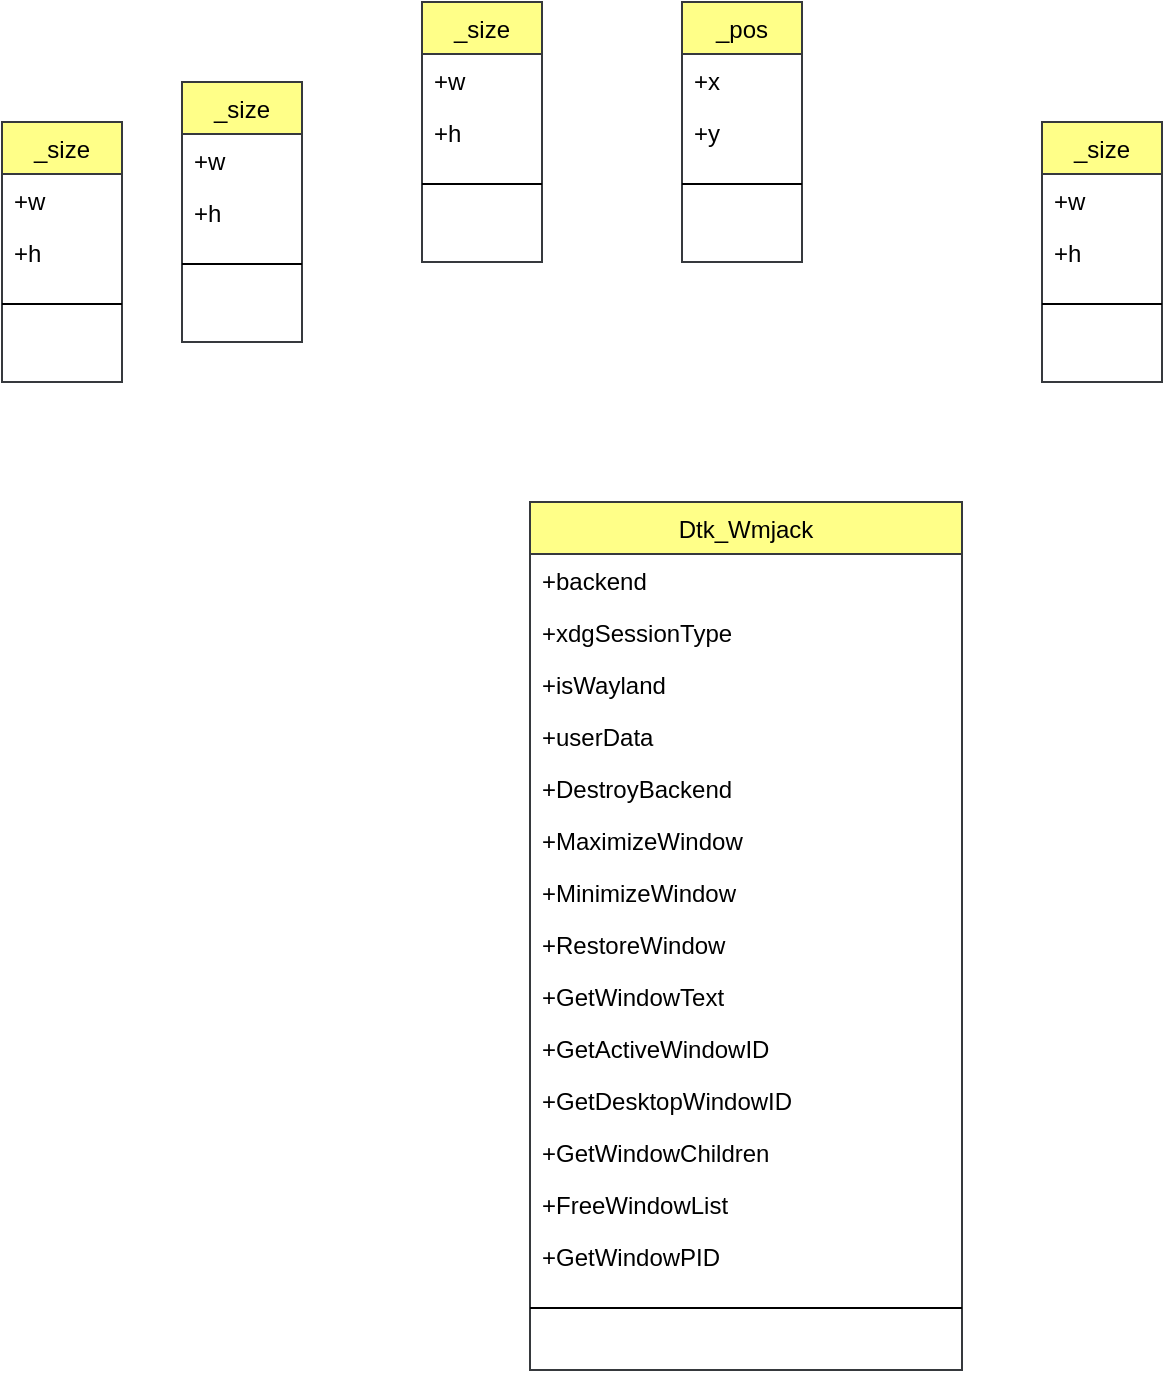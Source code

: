 <mxfile version="22.0.6" type="github">
  <diagram id="C5RBs43oDa-KdzZeNtuy" name="Page-1">
    <mxGraphModel dx="1226" dy="660" grid="1" gridSize="10" guides="1" tooltips="1" connect="1" arrows="1" fold="1" page="1" pageScale="1" pageWidth="827" pageHeight="1169" math="0" shadow="0">
      <root>
        <mxCell id="WIyWlLk6GJQsqaUBKTNV-0" />
        <mxCell id="WIyWlLk6GJQsqaUBKTNV-1" parent="WIyWlLk6GJQsqaUBKTNV-0" />
        <mxCell id="4vEm42dWZ1i-WviuJCT0-115" value="_size" style="swimlane;fontStyle=0;align=center;verticalAlign=top;childLayout=stackLayout;horizontal=1;startSize=26;horizontalStack=0;resizeParent=1;resizeLast=0;collapsible=1;marginBottom=0;rounded=0;shadow=0;strokeWidth=1;fillColor=#ffff88;strokeColor=#36393d;" vertex="1" parent="WIyWlLk6GJQsqaUBKTNV-1">
          <mxGeometry x="300" y="300" width="60" height="130" as="geometry">
            <mxRectangle x="331" y="230" width="160" height="26" as="alternateBounds" />
          </mxGeometry>
        </mxCell>
        <mxCell id="4vEm42dWZ1i-WviuJCT0-116" value="+w" style="text;align=left;verticalAlign=top;spacingLeft=4;spacingRight=4;overflow=hidden;rotatable=0;points=[[0,0.5],[1,0.5]];portConstraint=eastwest;rounded=0;shadow=0;html=0;" vertex="1" parent="4vEm42dWZ1i-WviuJCT0-115">
          <mxGeometry y="26" width="60" height="26" as="geometry" />
        </mxCell>
        <mxCell id="4vEm42dWZ1i-WviuJCT0-120" value="+h" style="text;align=left;verticalAlign=top;spacingLeft=4;spacingRight=4;overflow=hidden;rotatable=0;points=[[0,0.5],[1,0.5]];portConstraint=eastwest;rounded=0;shadow=0;html=0;" vertex="1" parent="4vEm42dWZ1i-WviuJCT0-115">
          <mxGeometry y="52" width="60" height="26" as="geometry" />
        </mxCell>
        <mxCell id="4vEm42dWZ1i-WviuJCT0-117" value="" style="line;html=1;strokeWidth=1;align=left;verticalAlign=middle;spacingTop=-1;spacingLeft=3;spacingRight=3;rotatable=0;labelPosition=right;points=[];portConstraint=eastwest;" vertex="1" parent="4vEm42dWZ1i-WviuJCT0-115">
          <mxGeometry y="78" width="60" height="26" as="geometry" />
        </mxCell>
        <mxCell id="4vEm42dWZ1i-WviuJCT0-118" value=" " style="text;align=left;verticalAlign=top;spacingLeft=4;spacingRight=4;overflow=hidden;rotatable=0;points=[[0,0.5],[1,0.5]];portConstraint=eastwest;rounded=0;shadow=0;html=0;" vertex="1" parent="4vEm42dWZ1i-WviuJCT0-115">
          <mxGeometry y="104" width="60" height="18" as="geometry" />
        </mxCell>
        <mxCell id="4vEm42dWZ1i-WviuJCT0-132" value="_pos" style="swimlane;fontStyle=0;align=center;verticalAlign=top;childLayout=stackLayout;horizontal=1;startSize=26;horizontalStack=0;resizeParent=1;resizeLast=0;collapsible=1;marginBottom=0;rounded=0;shadow=0;strokeWidth=1;fillColor=#ffff88;strokeColor=#36393d;" vertex="1" parent="WIyWlLk6GJQsqaUBKTNV-1">
          <mxGeometry x="430" y="300" width="60" height="130" as="geometry">
            <mxRectangle x="331" y="230" width="160" height="26" as="alternateBounds" />
          </mxGeometry>
        </mxCell>
        <mxCell id="4vEm42dWZ1i-WviuJCT0-133" value="+x" style="text;align=left;verticalAlign=top;spacingLeft=4;spacingRight=4;overflow=hidden;rotatable=0;points=[[0,0.5],[1,0.5]];portConstraint=eastwest;rounded=0;shadow=0;html=0;" vertex="1" parent="4vEm42dWZ1i-WviuJCT0-132">
          <mxGeometry y="26" width="60" height="26" as="geometry" />
        </mxCell>
        <mxCell id="4vEm42dWZ1i-WviuJCT0-134" value="+y" style="text;align=left;verticalAlign=top;spacingLeft=4;spacingRight=4;overflow=hidden;rotatable=0;points=[[0,0.5],[1,0.5]];portConstraint=eastwest;rounded=0;shadow=0;html=0;" vertex="1" parent="4vEm42dWZ1i-WviuJCT0-132">
          <mxGeometry y="52" width="60" height="26" as="geometry" />
        </mxCell>
        <mxCell id="4vEm42dWZ1i-WviuJCT0-135" value="" style="line;html=1;strokeWidth=1;align=left;verticalAlign=middle;spacingTop=-1;spacingLeft=3;spacingRight=3;rotatable=0;labelPosition=right;points=[];portConstraint=eastwest;" vertex="1" parent="4vEm42dWZ1i-WviuJCT0-132">
          <mxGeometry y="78" width="60" height="26" as="geometry" />
        </mxCell>
        <mxCell id="4vEm42dWZ1i-WviuJCT0-136" value=" " style="text;align=left;verticalAlign=top;spacingLeft=4;spacingRight=4;overflow=hidden;rotatable=0;points=[[0,0.5],[1,0.5]];portConstraint=eastwest;rounded=0;shadow=0;html=0;" vertex="1" parent="4vEm42dWZ1i-WviuJCT0-132">
          <mxGeometry y="104" width="60" height="18" as="geometry" />
        </mxCell>
        <mxCell id="4vEm42dWZ1i-WviuJCT0-142" value="Dtk_Wmjack" style="swimlane;fontStyle=0;align=center;verticalAlign=top;childLayout=stackLayout;horizontal=1;startSize=26;horizontalStack=0;resizeParent=1;resizeLast=0;collapsible=1;marginBottom=0;rounded=0;shadow=0;strokeWidth=1;fillColor=#ffff88;strokeColor=#36393d;" vertex="1" parent="WIyWlLk6GJQsqaUBKTNV-1">
          <mxGeometry x="354" y="550" width="216" height="434" as="geometry">
            <mxRectangle x="331" y="230" width="160" height="26" as="alternateBounds" />
          </mxGeometry>
        </mxCell>
        <mxCell id="4vEm42dWZ1i-WviuJCT0-143" value="+backend" style="text;align=left;verticalAlign=top;spacingLeft=4;spacingRight=4;overflow=hidden;rotatable=0;points=[[0,0.5],[1,0.5]];portConstraint=eastwest;rounded=0;shadow=0;html=0;" vertex="1" parent="4vEm42dWZ1i-WviuJCT0-142">
          <mxGeometry y="26" width="216" height="26" as="geometry" />
        </mxCell>
        <mxCell id="4vEm42dWZ1i-WviuJCT0-144" value="+xdgSessionType" style="text;align=left;verticalAlign=top;spacingLeft=4;spacingRight=4;overflow=hidden;rotatable=0;points=[[0,0.5],[1,0.5]];portConstraint=eastwest;rounded=0;shadow=0;html=0;" vertex="1" parent="4vEm42dWZ1i-WviuJCT0-142">
          <mxGeometry y="52" width="216" height="26" as="geometry" />
        </mxCell>
        <mxCell id="4vEm42dWZ1i-WviuJCT0-163" value="+isWayland" style="text;align=left;verticalAlign=top;spacingLeft=4;spacingRight=4;overflow=hidden;rotatable=0;points=[[0,0.5],[1,0.5]];portConstraint=eastwest;rounded=0;shadow=0;html=0;" vertex="1" parent="4vEm42dWZ1i-WviuJCT0-142">
          <mxGeometry y="78" width="216" height="26" as="geometry" />
        </mxCell>
        <mxCell id="4vEm42dWZ1i-WviuJCT0-165" value="+userData" style="text;align=left;verticalAlign=top;spacingLeft=4;spacingRight=4;overflow=hidden;rotatable=0;points=[[0,0.5],[1,0.5]];portConstraint=eastwest;rounded=0;shadow=0;html=0;" vertex="1" parent="4vEm42dWZ1i-WviuJCT0-142">
          <mxGeometry y="104" width="216" height="26" as="geometry" />
        </mxCell>
        <mxCell id="4vEm42dWZ1i-WviuJCT0-164" value="+DestroyBackend" style="text;align=left;verticalAlign=top;spacingLeft=4;spacingRight=4;overflow=hidden;rotatable=0;points=[[0,0.5],[1,0.5]];portConstraint=eastwest;rounded=0;shadow=0;html=0;" vertex="1" parent="4vEm42dWZ1i-WviuJCT0-142">
          <mxGeometry y="130" width="216" height="26" as="geometry" />
        </mxCell>
        <mxCell id="4vEm42dWZ1i-WviuJCT0-168" value="+MaximizeWindow" style="text;align=left;verticalAlign=top;spacingLeft=4;spacingRight=4;overflow=hidden;rotatable=0;points=[[0,0.5],[1,0.5]];portConstraint=eastwest;rounded=0;shadow=0;html=0;" vertex="1" parent="4vEm42dWZ1i-WviuJCT0-142">
          <mxGeometry y="156" width="216" height="26" as="geometry" />
        </mxCell>
        <mxCell id="4vEm42dWZ1i-WviuJCT0-171" value="+MinimizeWindow" style="text;align=left;verticalAlign=top;spacingLeft=4;spacingRight=4;overflow=hidden;rotatable=0;points=[[0,0.5],[1,0.5]];portConstraint=eastwest;rounded=0;shadow=0;html=0;" vertex="1" parent="4vEm42dWZ1i-WviuJCT0-142">
          <mxGeometry y="182" width="216" height="26" as="geometry" />
        </mxCell>
        <mxCell id="4vEm42dWZ1i-WviuJCT0-169" value="+RestoreWindow" style="text;align=left;verticalAlign=top;spacingLeft=4;spacingRight=4;overflow=hidden;rotatable=0;points=[[0,0.5],[1,0.5]];portConstraint=eastwest;rounded=0;shadow=0;html=0;" vertex="1" parent="4vEm42dWZ1i-WviuJCT0-142">
          <mxGeometry y="208" width="216" height="26" as="geometry" />
        </mxCell>
        <mxCell id="4vEm42dWZ1i-WviuJCT0-167" value="+GetWindowText" style="text;align=left;verticalAlign=top;spacingLeft=4;spacingRight=4;overflow=hidden;rotatable=0;points=[[0,0.5],[1,0.5]];portConstraint=eastwest;rounded=0;shadow=0;html=0;" vertex="1" parent="4vEm42dWZ1i-WviuJCT0-142">
          <mxGeometry y="234" width="216" height="26" as="geometry" />
        </mxCell>
        <mxCell id="4vEm42dWZ1i-WviuJCT0-162" value="+GetActiveWindowID" style="text;align=left;verticalAlign=top;spacingLeft=4;spacingRight=4;overflow=hidden;rotatable=0;points=[[0,0.5],[1,0.5]];portConstraint=eastwest;rounded=0;shadow=0;html=0;" vertex="1" parent="4vEm42dWZ1i-WviuJCT0-142">
          <mxGeometry y="260" width="216" height="26" as="geometry" />
        </mxCell>
        <mxCell id="4vEm42dWZ1i-WviuJCT0-166" value="+GetDesktopWindowID" style="text;align=left;verticalAlign=top;spacingLeft=4;spacingRight=4;overflow=hidden;rotatable=0;points=[[0,0.5],[1,0.5]];portConstraint=eastwest;rounded=0;shadow=0;html=0;" vertex="1" parent="4vEm42dWZ1i-WviuJCT0-142">
          <mxGeometry y="286" width="216" height="26" as="geometry" />
        </mxCell>
        <mxCell id="4vEm42dWZ1i-WviuJCT0-172" value="+GetWindowChildren" style="text;align=left;verticalAlign=top;spacingLeft=4;spacingRight=4;overflow=hidden;rotatable=0;points=[[0,0.5],[1,0.5]];portConstraint=eastwest;rounded=0;shadow=0;html=0;" vertex="1" parent="4vEm42dWZ1i-WviuJCT0-142">
          <mxGeometry y="312" width="216" height="26" as="geometry" />
        </mxCell>
        <mxCell id="4vEm42dWZ1i-WviuJCT0-173" value="+FreeWindowList" style="text;align=left;verticalAlign=top;spacingLeft=4;spacingRight=4;overflow=hidden;rotatable=0;points=[[0,0.5],[1,0.5]];portConstraint=eastwest;rounded=0;shadow=0;html=0;" vertex="1" parent="4vEm42dWZ1i-WviuJCT0-142">
          <mxGeometry y="338" width="216" height="26" as="geometry" />
        </mxCell>
        <mxCell id="4vEm42dWZ1i-WviuJCT0-175" value="+GetWindowPID" style="text;align=left;verticalAlign=top;spacingLeft=4;spacingRight=4;overflow=hidden;rotatable=0;points=[[0,0.5],[1,0.5]];portConstraint=eastwest;rounded=0;shadow=0;html=0;" vertex="1" parent="4vEm42dWZ1i-WviuJCT0-142">
          <mxGeometry y="364" width="216" height="26" as="geometry" />
        </mxCell>
        <mxCell id="4vEm42dWZ1i-WviuJCT0-145" value="" style="line;html=1;strokeWidth=1;align=left;verticalAlign=middle;spacingTop=-1;spacingLeft=3;spacingRight=3;rotatable=0;labelPosition=right;points=[];portConstraint=eastwest;" vertex="1" parent="4vEm42dWZ1i-WviuJCT0-142">
          <mxGeometry y="390" width="216" height="26" as="geometry" />
        </mxCell>
        <mxCell id="4vEm42dWZ1i-WviuJCT0-146" value=" " style="text;align=left;verticalAlign=top;spacingLeft=4;spacingRight=4;overflow=hidden;rotatable=0;points=[[0,0.5],[1,0.5]];portConstraint=eastwest;rounded=0;shadow=0;html=0;" vertex="1" parent="4vEm42dWZ1i-WviuJCT0-142">
          <mxGeometry y="416" width="216" height="18" as="geometry" />
        </mxCell>
        <mxCell id="4vEm42dWZ1i-WviuJCT0-147" value="_size" style="swimlane;fontStyle=0;align=center;verticalAlign=top;childLayout=stackLayout;horizontal=1;startSize=26;horizontalStack=0;resizeParent=1;resizeLast=0;collapsible=1;marginBottom=0;rounded=0;shadow=0;strokeWidth=1;fillColor=#ffff88;strokeColor=#36393d;" vertex="1" parent="WIyWlLk6GJQsqaUBKTNV-1">
          <mxGeometry x="90" y="360" width="60" height="130" as="geometry">
            <mxRectangle x="331" y="230" width="160" height="26" as="alternateBounds" />
          </mxGeometry>
        </mxCell>
        <mxCell id="4vEm42dWZ1i-WviuJCT0-148" value="+w" style="text;align=left;verticalAlign=top;spacingLeft=4;spacingRight=4;overflow=hidden;rotatable=0;points=[[0,0.5],[1,0.5]];portConstraint=eastwest;rounded=0;shadow=0;html=0;" vertex="1" parent="4vEm42dWZ1i-WviuJCT0-147">
          <mxGeometry y="26" width="60" height="26" as="geometry" />
        </mxCell>
        <mxCell id="4vEm42dWZ1i-WviuJCT0-149" value="+h" style="text;align=left;verticalAlign=top;spacingLeft=4;spacingRight=4;overflow=hidden;rotatable=0;points=[[0,0.5],[1,0.5]];portConstraint=eastwest;rounded=0;shadow=0;html=0;" vertex="1" parent="4vEm42dWZ1i-WviuJCT0-147">
          <mxGeometry y="52" width="60" height="26" as="geometry" />
        </mxCell>
        <mxCell id="4vEm42dWZ1i-WviuJCT0-150" value="" style="line;html=1;strokeWidth=1;align=left;verticalAlign=middle;spacingTop=-1;spacingLeft=3;spacingRight=3;rotatable=0;labelPosition=right;points=[];portConstraint=eastwest;" vertex="1" parent="4vEm42dWZ1i-WviuJCT0-147">
          <mxGeometry y="78" width="60" height="26" as="geometry" />
        </mxCell>
        <mxCell id="4vEm42dWZ1i-WviuJCT0-151" value=" " style="text;align=left;verticalAlign=top;spacingLeft=4;spacingRight=4;overflow=hidden;rotatable=0;points=[[0,0.5],[1,0.5]];portConstraint=eastwest;rounded=0;shadow=0;html=0;" vertex="1" parent="4vEm42dWZ1i-WviuJCT0-147">
          <mxGeometry y="104" width="60" height="18" as="geometry" />
        </mxCell>
        <mxCell id="4vEm42dWZ1i-WviuJCT0-152" value="_size" style="swimlane;fontStyle=0;align=center;verticalAlign=top;childLayout=stackLayout;horizontal=1;startSize=26;horizontalStack=0;resizeParent=1;resizeLast=0;collapsible=1;marginBottom=0;rounded=0;shadow=0;strokeWidth=1;fillColor=#ffff88;strokeColor=#36393d;" vertex="1" parent="WIyWlLk6GJQsqaUBKTNV-1">
          <mxGeometry x="180" y="340" width="60" height="130" as="geometry">
            <mxRectangle x="331" y="230" width="160" height="26" as="alternateBounds" />
          </mxGeometry>
        </mxCell>
        <mxCell id="4vEm42dWZ1i-WviuJCT0-153" value="+w" style="text;align=left;verticalAlign=top;spacingLeft=4;spacingRight=4;overflow=hidden;rotatable=0;points=[[0,0.5],[1,0.5]];portConstraint=eastwest;rounded=0;shadow=0;html=0;" vertex="1" parent="4vEm42dWZ1i-WviuJCT0-152">
          <mxGeometry y="26" width="60" height="26" as="geometry" />
        </mxCell>
        <mxCell id="4vEm42dWZ1i-WviuJCT0-154" value="+h" style="text;align=left;verticalAlign=top;spacingLeft=4;spacingRight=4;overflow=hidden;rotatable=0;points=[[0,0.5],[1,0.5]];portConstraint=eastwest;rounded=0;shadow=0;html=0;" vertex="1" parent="4vEm42dWZ1i-WviuJCT0-152">
          <mxGeometry y="52" width="60" height="26" as="geometry" />
        </mxCell>
        <mxCell id="4vEm42dWZ1i-WviuJCT0-155" value="" style="line;html=1;strokeWidth=1;align=left;verticalAlign=middle;spacingTop=-1;spacingLeft=3;spacingRight=3;rotatable=0;labelPosition=right;points=[];portConstraint=eastwest;" vertex="1" parent="4vEm42dWZ1i-WviuJCT0-152">
          <mxGeometry y="78" width="60" height="26" as="geometry" />
        </mxCell>
        <mxCell id="4vEm42dWZ1i-WviuJCT0-156" value=" " style="text;align=left;verticalAlign=top;spacingLeft=4;spacingRight=4;overflow=hidden;rotatable=0;points=[[0,0.5],[1,0.5]];portConstraint=eastwest;rounded=0;shadow=0;html=0;" vertex="1" parent="4vEm42dWZ1i-WviuJCT0-152">
          <mxGeometry y="104" width="60" height="18" as="geometry" />
        </mxCell>
        <mxCell id="4vEm42dWZ1i-WviuJCT0-157" value="_size" style="swimlane;fontStyle=0;align=center;verticalAlign=top;childLayout=stackLayout;horizontal=1;startSize=26;horizontalStack=0;resizeParent=1;resizeLast=0;collapsible=1;marginBottom=0;rounded=0;shadow=0;strokeWidth=1;fillColor=#ffff88;strokeColor=#36393d;" vertex="1" parent="WIyWlLk6GJQsqaUBKTNV-1">
          <mxGeometry x="610" y="360" width="60" height="130" as="geometry">
            <mxRectangle x="331" y="230" width="160" height="26" as="alternateBounds" />
          </mxGeometry>
        </mxCell>
        <mxCell id="4vEm42dWZ1i-WviuJCT0-158" value="+w" style="text;align=left;verticalAlign=top;spacingLeft=4;spacingRight=4;overflow=hidden;rotatable=0;points=[[0,0.5],[1,0.5]];portConstraint=eastwest;rounded=0;shadow=0;html=0;" vertex="1" parent="4vEm42dWZ1i-WviuJCT0-157">
          <mxGeometry y="26" width="60" height="26" as="geometry" />
        </mxCell>
        <mxCell id="4vEm42dWZ1i-WviuJCT0-159" value="+h" style="text;align=left;verticalAlign=top;spacingLeft=4;spacingRight=4;overflow=hidden;rotatable=0;points=[[0,0.5],[1,0.5]];portConstraint=eastwest;rounded=0;shadow=0;html=0;" vertex="1" parent="4vEm42dWZ1i-WviuJCT0-157">
          <mxGeometry y="52" width="60" height="26" as="geometry" />
        </mxCell>
        <mxCell id="4vEm42dWZ1i-WviuJCT0-160" value="" style="line;html=1;strokeWidth=1;align=left;verticalAlign=middle;spacingTop=-1;spacingLeft=3;spacingRight=3;rotatable=0;labelPosition=right;points=[];portConstraint=eastwest;" vertex="1" parent="4vEm42dWZ1i-WviuJCT0-157">
          <mxGeometry y="78" width="60" height="26" as="geometry" />
        </mxCell>
        <mxCell id="4vEm42dWZ1i-WviuJCT0-161" value=" " style="text;align=left;verticalAlign=top;spacingLeft=4;spacingRight=4;overflow=hidden;rotatable=0;points=[[0,0.5],[1,0.5]];portConstraint=eastwest;rounded=0;shadow=0;html=0;" vertex="1" parent="4vEm42dWZ1i-WviuJCT0-157">
          <mxGeometry y="104" width="60" height="18" as="geometry" />
        </mxCell>
      </root>
    </mxGraphModel>
  </diagram>
</mxfile>
